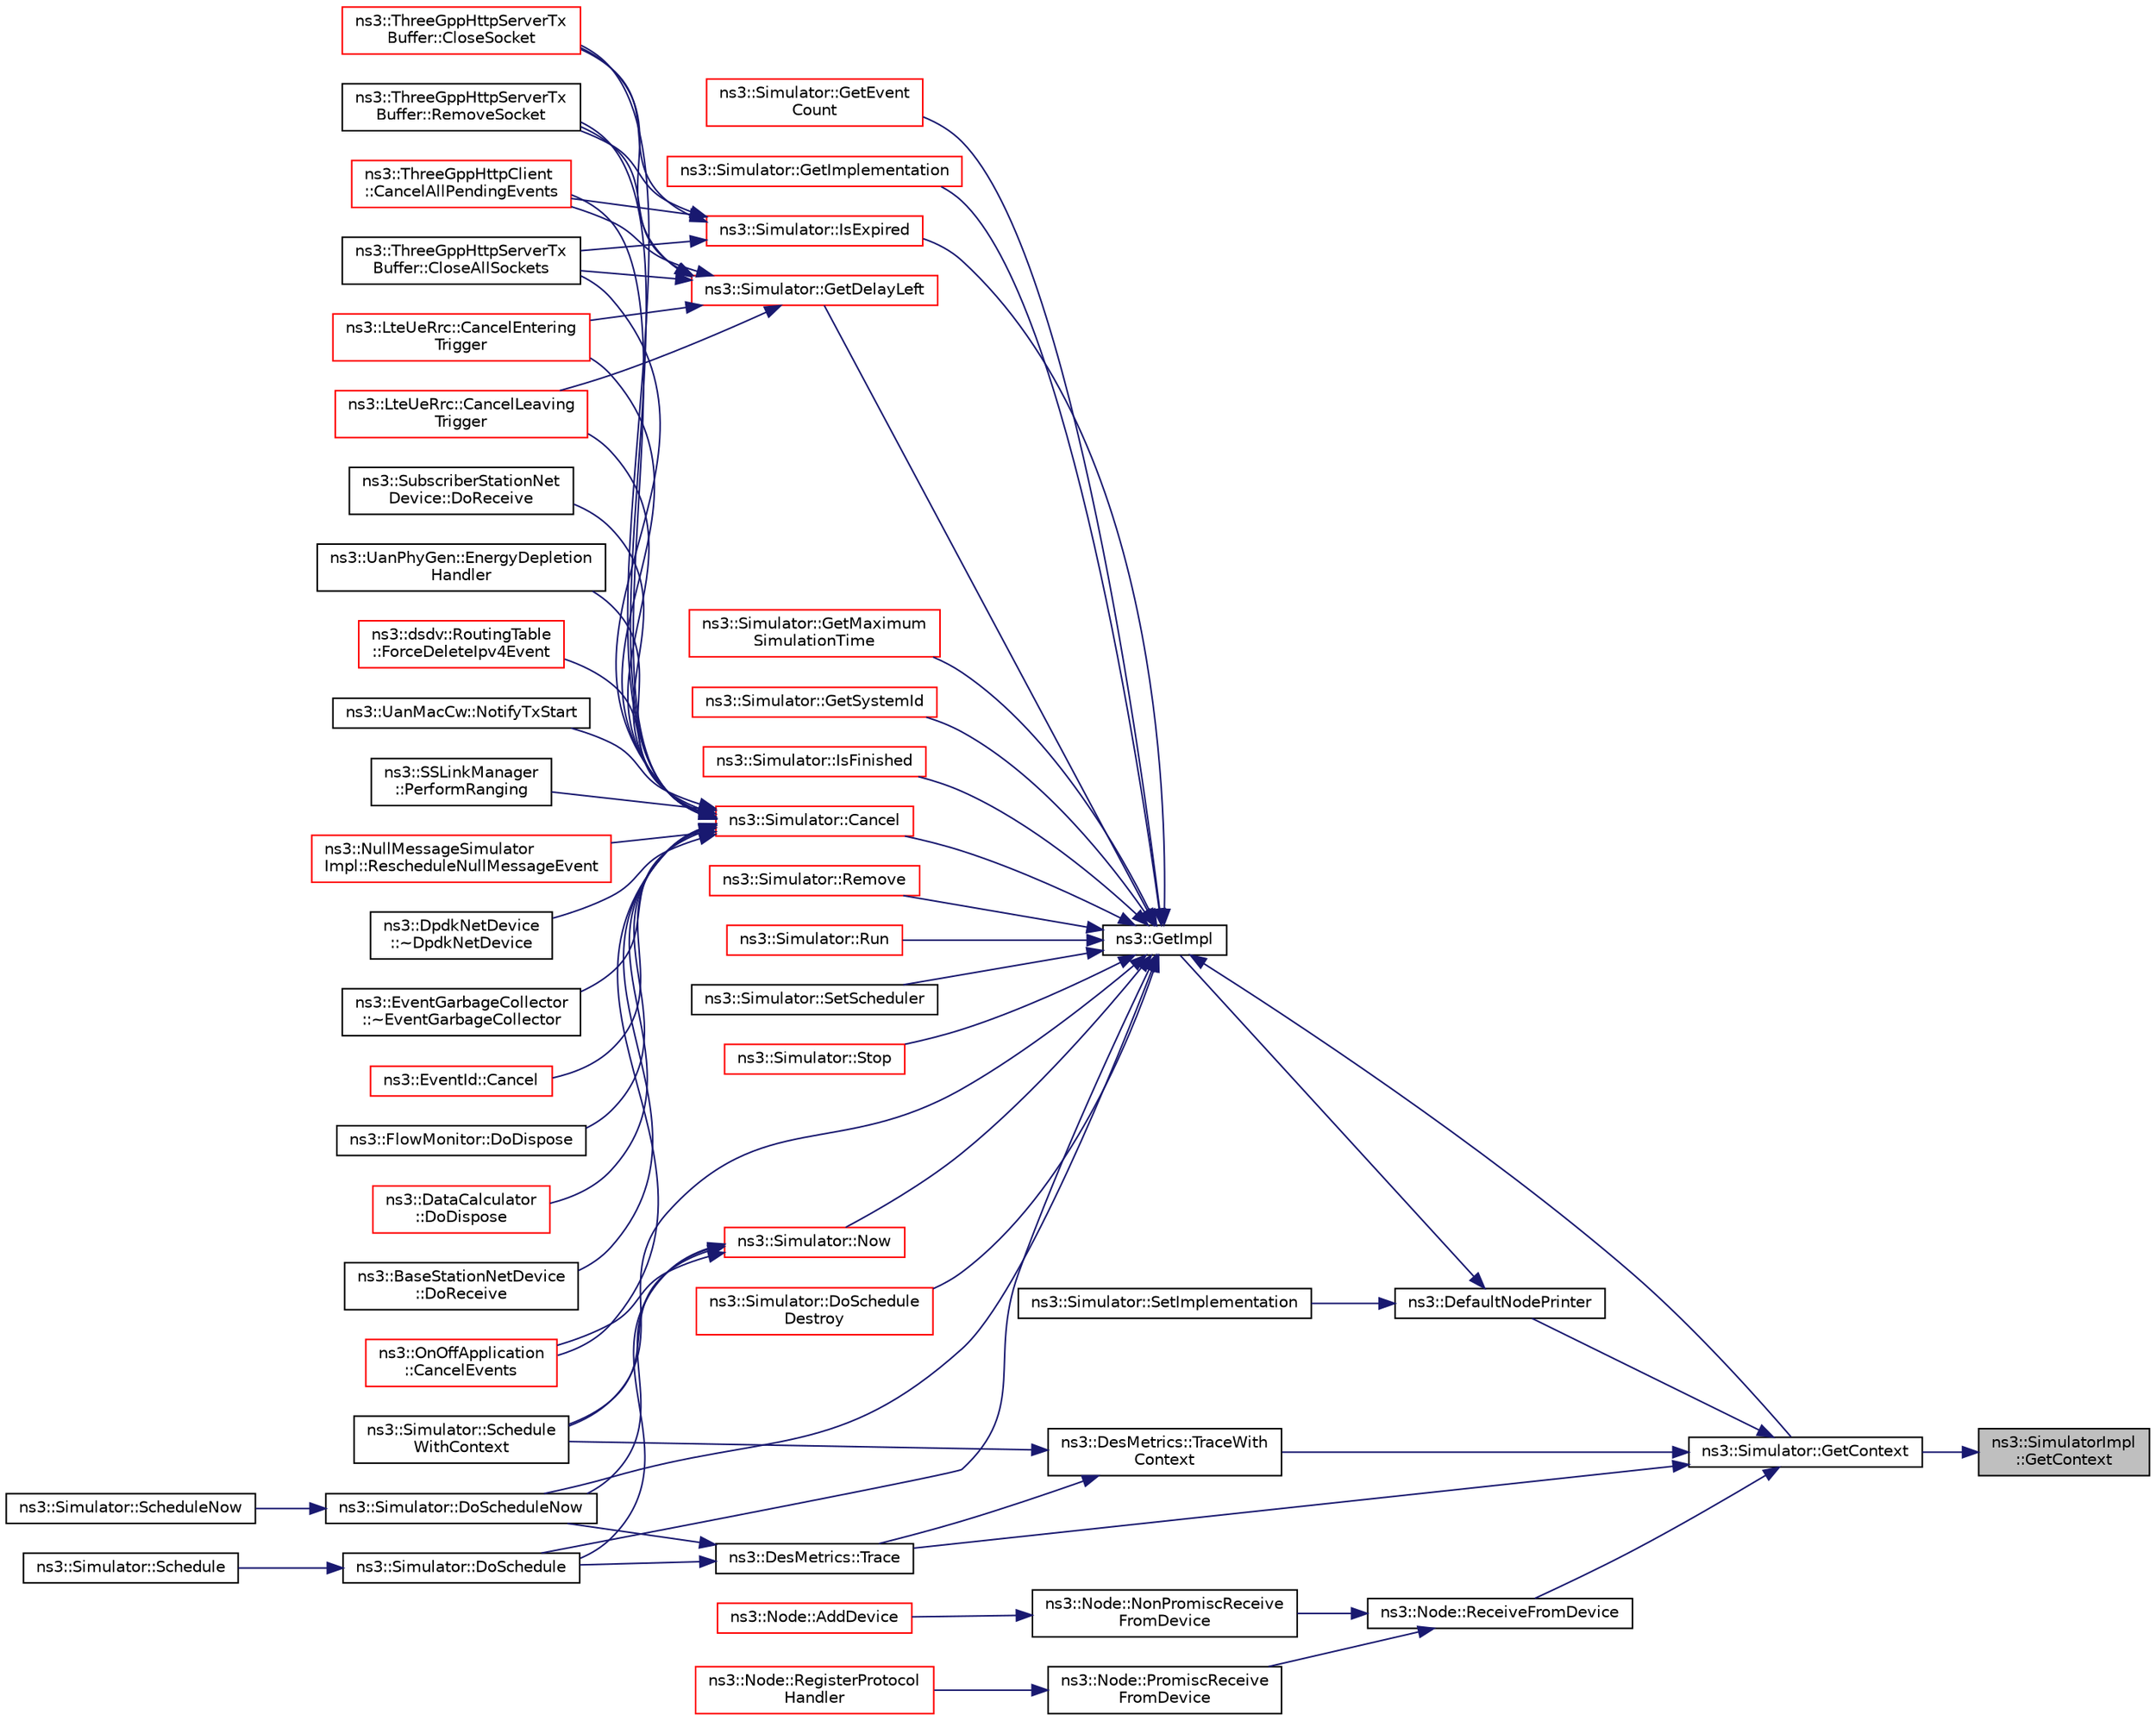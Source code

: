 digraph "ns3::SimulatorImpl::GetContext"
{
 // LATEX_PDF_SIZE
  edge [fontname="Helvetica",fontsize="10",labelfontname="Helvetica",labelfontsize="10"];
  node [fontname="Helvetica",fontsize="10",shape=record];
  rankdir="RL";
  Node1 [label="ns3::SimulatorImpl\l::GetContext",height=0.2,width=0.4,color="black", fillcolor="grey75", style="filled", fontcolor="black",tooltip="Get the current simulation context."];
  Node1 -> Node2 [dir="back",color="midnightblue",fontsize="10",style="solid",fontname="Helvetica"];
  Node2 [label="ns3::Simulator::GetContext",height=0.2,width=0.4,color="black", fillcolor="white", style="filled",URL="$classns3_1_1_simulator.html#a8514b74ee2c42916b351b33c4a963bb0",tooltip="Get the current simulation context."];
  Node2 -> Node3 [dir="back",color="midnightblue",fontsize="10",style="solid",fontname="Helvetica"];
  Node3 [label="ns3::DefaultNodePrinter",height=0.2,width=0.4,color="black", fillcolor="white", style="filled",URL="$group__logging.html#gac4c06cbbed12229d85991ced145f6be2",tooltip="Default node id printer implementation."];
  Node3 -> Node4 [dir="back",color="midnightblue",fontsize="10",style="solid",fontname="Helvetica"];
  Node4 [label="ns3::GetImpl",height=0.2,width=0.4,color="black", fillcolor="white", style="filled",URL="$group__simulator.html#ga42eb4eddad41528d4d99794a3dae3fd0",tooltip="Get the SimulatorImpl singleton."];
  Node4 -> Node5 [dir="back",color="midnightblue",fontsize="10",style="solid",fontname="Helvetica"];
  Node5 [label="ns3::Simulator::Cancel",height=0.2,width=0.4,color="red", fillcolor="white", style="filled",URL="$classns3_1_1_simulator.html#a1b903a62d6117ef28f7ba3c6500689bf",tooltip="Set the cancel bit on this event: the event's associated function will not be invoked when it expires..."];
  Node5 -> Node6 [dir="back",color="midnightblue",fontsize="10",style="solid",fontname="Helvetica"];
  Node6 [label="ns3::DpdkNetDevice\l::~DpdkNetDevice",height=0.2,width=0.4,color="black", fillcolor="white", style="filled",URL="$classns3_1_1_dpdk_net_device.html#a34d2d295210e4e0a0fe615972c7b2fbc",tooltip="Destructor for the DpdkNetDevice."];
  Node5 -> Node7 [dir="back",color="midnightblue",fontsize="10",style="solid",fontname="Helvetica"];
  Node7 [label="ns3::EventGarbageCollector\l::~EventGarbageCollector",height=0.2,width=0.4,color="black", fillcolor="white", style="filled",URL="$classns3_1_1_event_garbage_collector.html#ad77d417d7db0bf411456bc8f94bd2b90",tooltip=" "];
  Node5 -> Node8 [dir="back",color="midnightblue",fontsize="10",style="solid",fontname="Helvetica"];
  Node8 [label="ns3::EventId::Cancel",height=0.2,width=0.4,color="red", fillcolor="white", style="filled",URL="$classns3_1_1_event_id.html#a993ae94e48e014e1afd47edb16db7a11",tooltip="This method is syntactic sugar for the ns3::Simulator::Cancel method."];
  Node5 -> Node507 [dir="back",color="midnightblue",fontsize="10",style="solid",fontname="Helvetica"];
  Node507 [label="ns3::ThreeGppHttpClient\l::CancelAllPendingEvents",height=0.2,width=0.4,color="red", fillcolor="white", style="filled",URL="$classns3_1_1_three_gpp_http_client.html#a86b8bdd3934110f7e15bb3f2fdcedcc4",tooltip="Cancels m_eventRequestMainObject, m_eventRequestEmbeddedObject, and m_eventParseMainObject."];
  Node5 -> Node513 [dir="back",color="midnightblue",fontsize="10",style="solid",fontname="Helvetica"];
  Node513 [label="ns3::LteUeRrc::CancelEntering\lTrigger",height=0.2,width=0.4,color="red", fillcolor="white", style="filled",URL="$classns3_1_1_lte_ue_rrc.html#a9221d85411de5dd375b71b44e3331c5c",tooltip="Clear all the waiting triggers in m_enteringTriggerQueue which are associated with the given measurem..."];
  Node5 -> Node522 [dir="back",color="midnightblue",fontsize="10",style="solid",fontname="Helvetica"];
  Node522 [label="ns3::OnOffApplication\l::CancelEvents",height=0.2,width=0.4,color="red", fillcolor="white", style="filled",URL="$classns3_1_1_on_off_application.html#afb253c6f54b73e7ca4599ad5541bce5c",tooltip="Cancel all pending events."];
  Node5 -> Node531 [dir="back",color="midnightblue",fontsize="10",style="solid",fontname="Helvetica"];
  Node531 [label="ns3::LteUeRrc::CancelLeaving\lTrigger",height=0.2,width=0.4,color="red", fillcolor="white", style="filled",URL="$classns3_1_1_lte_ue_rrc.html#a3e35c475cfb5361222f1556bfbd3111d",tooltip="Clear all the waiting triggers in m_leavingTriggerQueue which are associated with the given measureme..."];
  Node5 -> Node533 [dir="back",color="midnightblue",fontsize="10",style="solid",fontname="Helvetica"];
  Node533 [label="ns3::ThreeGppHttpServerTx\lBuffer::CloseAllSockets",height=0.2,width=0.4,color="black", fillcolor="white", style="filled",URL="$classns3_1_1_three_gpp_http_server_tx_buffer.html#a430ce0162f6c3b72dd7f7b54115815f3",tooltip="Close and remove all stored sockets, hence clearing the buffer."];
  Node5 -> Node534 [dir="back",color="midnightblue",fontsize="10",style="solid",fontname="Helvetica"];
  Node534 [label="ns3::ThreeGppHttpServerTx\lBuffer::CloseSocket",height=0.2,width=0.4,color="red", fillcolor="white", style="filled",URL="$classns3_1_1_three_gpp_http_server_tx_buffer.html#a97f0d9305b9477a34880f2e953a2593b",tooltip="Close and remove a socket and its associated transmission buffer, and then unset the socket's callbac..."];
  Node5 -> Node536 [dir="back",color="midnightblue",fontsize="10",style="solid",fontname="Helvetica"];
  Node536 [label="ns3::FlowMonitor::DoDispose",height=0.2,width=0.4,color="black", fillcolor="white", style="filled",URL="$classns3_1_1_flow_monitor.html#ace3e74ed05b18253c25e7c6db115cdec",tooltip="Destructor implementation."];
  Node5 -> Node537 [dir="back",color="midnightblue",fontsize="10",style="solid",fontname="Helvetica"];
  Node537 [label="ns3::DataCalculator\l::DoDispose",height=0.2,width=0.4,color="red", fillcolor="white", style="filled",URL="$classns3_1_1_data_calculator.html#ab131de1ac0b2259992b1aeaca778c75b",tooltip="Destructor implementation."];
  Node5 -> Node543 [dir="back",color="midnightblue",fontsize="10",style="solid",fontname="Helvetica"];
  Node543 [label="ns3::BaseStationNetDevice\l::DoReceive",height=0.2,width=0.4,color="black", fillcolor="white", style="filled",URL="$classns3_1_1_base_station_net_device.html#a0a6bf3deb17ab1adde07a1ed62875067",tooltip="Receive packet."];
  Node5 -> Node544 [dir="back",color="midnightblue",fontsize="10",style="solid",fontname="Helvetica"];
  Node544 [label="ns3::SubscriberStationNet\lDevice::DoReceive",height=0.2,width=0.4,color="black", fillcolor="white", style="filled",URL="$classns3_1_1_subscriber_station_net_device.html#a2cdd421837891adea005eb7cde668a1f",tooltip="Receive a packet."];
  Node5 -> Node545 [dir="back",color="midnightblue",fontsize="10",style="solid",fontname="Helvetica"];
  Node545 [label="ns3::UanPhyGen::EnergyDepletion\lHandler",height=0.2,width=0.4,color="black", fillcolor="white", style="filled",URL="$classns3_1_1_uan_phy_gen.html#a9fc9ae8608f76b03504e72f555e72aa8",tooltip="Handle the energy depletion event."];
  Node5 -> Node546 [dir="back",color="midnightblue",fontsize="10",style="solid",fontname="Helvetica"];
  Node546 [label="ns3::dsdv::RoutingTable\l::ForceDeleteIpv4Event",height=0.2,width=0.4,color="red", fillcolor="white", style="filled",URL="$classns3_1_1dsdv_1_1_routing_table.html#a39f4b7725caafbc6cd9f7c5821470d51",tooltip="Force delete an update waiting for settling time to complete as a better update to same destination w..."];
  Node5 -> Node551 [dir="back",color="midnightblue",fontsize="10",style="solid",fontname="Helvetica"];
  Node551 [label="ns3::UanMacCw::NotifyTxStart",height=0.2,width=0.4,color="black", fillcolor="white", style="filled",URL="$classns3_1_1_uan_mac_cw.html#a1b2946271fb366ede005bd76d8a841ec",tooltip="Called when transmission starts from Phy object."];
  Node5 -> Node552 [dir="back",color="midnightblue",fontsize="10",style="solid",fontname="Helvetica"];
  Node552 [label="ns3::SSLinkManager\l::PerformRanging",height=0.2,width=0.4,color="black", fillcolor="white", style="filled",URL="$classns3_1_1_s_s_link_manager.html#acd42fe66d1a247c52410fb6082e994d1",tooltip="Perform ranging."];
  Node5 -> Node553 [dir="back",color="midnightblue",fontsize="10",style="solid",fontname="Helvetica"];
  Node553 [label="ns3::ThreeGppHttpServerTx\lBuffer::RemoveSocket",height=0.2,width=0.4,color="black", fillcolor="white", style="filled",URL="$classns3_1_1_three_gpp_http_server_tx_buffer.html#afdeeacae085b41b4fe3d1f700d0499d2",tooltip="Remove a socket and its associated transmission buffer, and then unset the socket's callbacks to prev..."];
  Node5 -> Node554 [dir="back",color="midnightblue",fontsize="10",style="solid",fontname="Helvetica"];
  Node554 [label="ns3::NullMessageSimulator\lImpl::RescheduleNullMessageEvent",height=0.2,width=0.4,color="red", fillcolor="white", style="filled",URL="$classns3_1_1_null_message_simulator_impl.html#addc65b52a532801e4f2dc1fdffce2a66",tooltip=" "];
  Node4 -> Node587 [dir="back",color="midnightblue",fontsize="10",style="solid",fontname="Helvetica"];
  Node587 [label="ns3::Simulator::DoSchedule",height=0.2,width=0.4,color="black", fillcolor="white", style="filled",URL="$classns3_1_1_simulator.html#a47af23973938819bdc89cb2807e09ed5",tooltip="Implementation of the various Schedule methods."];
  Node587 -> Node588 [dir="back",color="midnightblue",fontsize="10",style="solid",fontname="Helvetica"];
  Node588 [label="ns3::Simulator::Schedule",height=0.2,width=0.4,color="black", fillcolor="white", style="filled",URL="$classns3_1_1_simulator.html#a81c1ade622b5266d81908b2a99a330d2",tooltip="Schedule a future event execution (in the same context)."];
  Node4 -> Node589 [dir="back",color="midnightblue",fontsize="10",style="solid",fontname="Helvetica"];
  Node589 [label="ns3::Simulator::DoSchedule\lDestroy",height=0.2,width=0.4,color="red", fillcolor="white", style="filled",URL="$classns3_1_1_simulator.html#a00139c9c4e854aca72063485518c0d52",tooltip="Implementation of the various ScheduleDestroy methods."];
  Node4 -> Node591 [dir="back",color="midnightblue",fontsize="10",style="solid",fontname="Helvetica"];
  Node591 [label="ns3::Simulator::DoScheduleNow",height=0.2,width=0.4,color="black", fillcolor="white", style="filled",URL="$classns3_1_1_simulator.html#a9377ee62d67f7923318c4313a3b285f8",tooltip="Implementation of the various ScheduleNow methods."];
  Node591 -> Node592 [dir="back",color="midnightblue",fontsize="10",style="solid",fontname="Helvetica"];
  Node592 [label="ns3::Simulator::ScheduleNow",height=0.2,width=0.4,color="black", fillcolor="white", style="filled",URL="$classns3_1_1_simulator.html#af7d8e897bfd150f3113cf207be7742f6",tooltip="Schedule an event to run at the current virtual time."];
  Node4 -> Node2 [dir="back",color="midnightblue",fontsize="10",style="solid",fontname="Helvetica"];
  Node4 -> Node593 [dir="back",color="midnightblue",fontsize="10",style="solid",fontname="Helvetica"];
  Node593 [label="ns3::Simulator::GetDelayLeft",height=0.2,width=0.4,color="red", fillcolor="white", style="filled",URL="$classns3_1_1_simulator.html#af2c7b4285454aa5062bd2df2bb7a7ab9",tooltip="Get the remaining time until this event will execute."];
  Node593 -> Node507 [dir="back",color="midnightblue",fontsize="10",style="solid",fontname="Helvetica"];
  Node593 -> Node513 [dir="back",color="midnightblue",fontsize="10",style="solid",fontname="Helvetica"];
  Node593 -> Node531 [dir="back",color="midnightblue",fontsize="10",style="solid",fontname="Helvetica"];
  Node593 -> Node533 [dir="back",color="midnightblue",fontsize="10",style="solid",fontname="Helvetica"];
  Node593 -> Node534 [dir="back",color="midnightblue",fontsize="10",style="solid",fontname="Helvetica"];
  Node593 -> Node553 [dir="back",color="midnightblue",fontsize="10",style="solid",fontname="Helvetica"];
  Node4 -> Node612 [dir="back",color="midnightblue",fontsize="10",style="solid",fontname="Helvetica"];
  Node612 [label="ns3::Simulator::GetEvent\lCount",height=0.2,width=0.4,color="red", fillcolor="white", style="filled",URL="$classns3_1_1_simulator.html#afdb614cf3992e0c9ce5f75bc1dceb1fe",tooltip="Get the number of events executed."];
  Node4 -> Node616 [dir="back",color="midnightblue",fontsize="10",style="solid",fontname="Helvetica"];
  Node616 [label="ns3::Simulator::GetImplementation",height=0.2,width=0.4,color="red", fillcolor="white", style="filled",URL="$classns3_1_1_simulator.html#afdbe7c7695132b3fae7cb0b5d67c04e3",tooltip="Get the SimulatorImpl singleton."];
  Node4 -> Node618 [dir="back",color="midnightblue",fontsize="10",style="solid",fontname="Helvetica"];
  Node618 [label="ns3::Simulator::GetMaximum\lSimulationTime",height=0.2,width=0.4,color="red", fillcolor="white", style="filled",URL="$classns3_1_1_simulator.html#aa8dbab888dca7bf3528421d2c5e67f99",tooltip="Get the maximum representable simulation time."];
  Node4 -> Node625 [dir="back",color="midnightblue",fontsize="10",style="solid",fontname="Helvetica"];
  Node625 [label="ns3::Simulator::GetSystemId",height=0.2,width=0.4,color="red", fillcolor="white", style="filled",URL="$classns3_1_1_simulator.html#ac956436096243081b306fe4d95040d42",tooltip="Get the system id of this simulator."];
  Node4 -> Node627 [dir="back",color="midnightblue",fontsize="10",style="solid",fontname="Helvetica"];
  Node627 [label="ns3::Simulator::IsExpired",height=0.2,width=0.4,color="red", fillcolor="white", style="filled",URL="$classns3_1_1_simulator.html#a83ac8425c319a29b64f6d3b2ffc61e9c",tooltip="Check if an event has already run or been cancelled."];
  Node627 -> Node507 [dir="back",color="midnightblue",fontsize="10",style="solid",fontname="Helvetica"];
  Node627 -> Node533 [dir="back",color="midnightblue",fontsize="10",style="solid",fontname="Helvetica"];
  Node627 -> Node534 [dir="back",color="midnightblue",fontsize="10",style="solid",fontname="Helvetica"];
  Node627 -> Node553 [dir="back",color="midnightblue",fontsize="10",style="solid",fontname="Helvetica"];
  Node4 -> Node732 [dir="back",color="midnightblue",fontsize="10",style="solid",fontname="Helvetica"];
  Node732 [label="ns3::Simulator::IsFinished",height=0.2,width=0.4,color="red", fillcolor="white", style="filled",URL="$classns3_1_1_simulator.html#aa8c662d04480705d09b3d65b4dea9d2f",tooltip="Check if the simulation should finish."];
  Node4 -> Node737 [dir="back",color="midnightblue",fontsize="10",style="solid",fontname="Helvetica"];
  Node737 [label="ns3::Simulator::Now",height=0.2,width=0.4,color="red", fillcolor="white", style="filled",URL="$classns3_1_1_simulator.html#ac3178fa975b419f7875e7105be122800",tooltip="Return the current simulation virtual time."];
  Node737 -> Node522 [dir="back",color="midnightblue",fontsize="10",style="solid",fontname="Helvetica"];
  Node737 -> Node587 [dir="back",color="midnightblue",fontsize="10",style="solid",fontname="Helvetica"];
  Node737 -> Node591 [dir="back",color="midnightblue",fontsize="10",style="solid",fontname="Helvetica"];
  Node737 -> Node1916 [dir="back",color="midnightblue",fontsize="10",style="solid",fontname="Helvetica"];
  Node1916 [label="ns3::Simulator::Schedule\lWithContext",height=0.2,width=0.4,color="black", fillcolor="white", style="filled",URL="$classns3_1_1_simulator.html#a5ba9b2de598375791433f1bb9ba9ca83",tooltip="Schedule a future event execution (in a different context)."];
  Node4 -> Node2223 [dir="back",color="midnightblue",fontsize="10",style="solid",fontname="Helvetica"];
  Node2223 [label="ns3::Simulator::Remove",height=0.2,width=0.4,color="red", fillcolor="white", style="filled",URL="$classns3_1_1_simulator.html#ae30cacdda6cd0d5d62a8f2097b320506",tooltip="Remove an event from the event list."];
  Node4 -> Node2226 [dir="back",color="midnightblue",fontsize="10",style="solid",fontname="Helvetica"];
  Node2226 [label="ns3::Simulator::Run",height=0.2,width=0.4,color="red", fillcolor="white", style="filled",URL="$classns3_1_1_simulator.html#a84be982e6d03b62c3dc3303c75a9b909",tooltip="Run the simulation."];
  Node4 -> Node1916 [dir="back",color="midnightblue",fontsize="10",style="solid",fontname="Helvetica"];
  Node4 -> Node2250 [dir="back",color="midnightblue",fontsize="10",style="solid",fontname="Helvetica"];
  Node2250 [label="ns3::Simulator::SetScheduler",height=0.2,width=0.4,color="black", fillcolor="white", style="filled",URL="$classns3_1_1_simulator.html#a926ae3f3fc64b7ca23460a0bae02acd4",tooltip="Set the scheduler type with an ObjectFactory."];
  Node4 -> Node2251 [dir="back",color="midnightblue",fontsize="10",style="solid",fontname="Helvetica"];
  Node2251 [label="ns3::Simulator::Stop",height=0.2,width=0.4,color="red", fillcolor="white", style="filled",URL="$classns3_1_1_simulator.html#a2335ba5b62e9066e893fecb21b7f6afd",tooltip="Tell the Simulator the calling event should be the last one executed."];
  Node3 -> Node996 [dir="back",color="midnightblue",fontsize="10",style="solid",fontname="Helvetica"];
  Node996 [label="ns3::Simulator::SetImplementation",height=0.2,width=0.4,color="black", fillcolor="white", style="filled",URL="$classns3_1_1_simulator.html#ae9c56e0f229fd981f5fdf99650953473",tooltip=" "];
  Node2 -> Node2259 [dir="back",color="midnightblue",fontsize="10",style="solid",fontname="Helvetica"];
  Node2259 [label="ns3::Node::ReceiveFromDevice",height=0.2,width=0.4,color="black", fillcolor="white", style="filled",URL="$classns3_1_1_node.html#a6cbe61c071c85bb3ba5d4843132cd119",tooltip="Receive a packet from a device."];
  Node2259 -> Node2260 [dir="back",color="midnightblue",fontsize="10",style="solid",fontname="Helvetica"];
  Node2260 [label="ns3::Node::NonPromiscReceive\lFromDevice",height=0.2,width=0.4,color="black", fillcolor="white", style="filled",URL="$classns3_1_1_node.html#a72ebf5bdc911879511f1e249d471f7e5",tooltip="Receive a packet from a device in non-promiscuous mode."];
  Node2260 -> Node2261 [dir="back",color="midnightblue",fontsize="10",style="solid",fontname="Helvetica"];
  Node2261 [label="ns3::Node::AddDevice",height=0.2,width=0.4,color="red", fillcolor="white", style="filled",URL="$classns3_1_1_node.html#a42ff83ee1d5d1649c770d3f5b62375de",tooltip="Associate a NetDevice to this node."];
  Node2259 -> Node2352 [dir="back",color="midnightblue",fontsize="10",style="solid",fontname="Helvetica"];
  Node2352 [label="ns3::Node::PromiscReceive\lFromDevice",height=0.2,width=0.4,color="black", fillcolor="white", style="filled",URL="$classns3_1_1_node.html#a16cf271eeeab87dc7133ffb3f8b24dc4",tooltip="Receive a packet from a device in promiscuous mode."];
  Node2352 -> Node2353 [dir="back",color="midnightblue",fontsize="10",style="solid",fontname="Helvetica"];
  Node2353 [label="ns3::Node::RegisterProtocol\lHandler",height=0.2,width=0.4,color="red", fillcolor="white", style="filled",URL="$classns3_1_1_node.html#af713f0e7ea5c49b4fa0b3613405c45fa",tooltip=" "];
  Node2 -> Node2358 [dir="back",color="midnightblue",fontsize="10",style="solid",fontname="Helvetica"];
  Node2358 [label="ns3::DesMetrics::Trace",height=0.2,width=0.4,color="black", fillcolor="white", style="filled",URL="$classns3_1_1_des_metrics.html#ab7c6c097412d0398affbc9f8d2643160",tooltip="Trace an event to self at the time it is scheduled."];
  Node2358 -> Node587 [dir="back",color="midnightblue",fontsize="10",style="solid",fontname="Helvetica"];
  Node2358 -> Node591 [dir="back",color="midnightblue",fontsize="10",style="solid",fontname="Helvetica"];
  Node2 -> Node2359 [dir="back",color="midnightblue",fontsize="10",style="solid",fontname="Helvetica"];
  Node2359 [label="ns3::DesMetrics::TraceWith\lContext",height=0.2,width=0.4,color="black", fillcolor="white", style="filled",URL="$classns3_1_1_des_metrics.html#abc404d9eee92f4e8fd67f5d200490ed6",tooltip="Trace an event (with context) at the time it is scheduled."];
  Node2359 -> Node1916 [dir="back",color="midnightblue",fontsize="10",style="solid",fontname="Helvetica"];
  Node2359 -> Node2358 [dir="back",color="midnightblue",fontsize="10",style="solid",fontname="Helvetica"];
}
